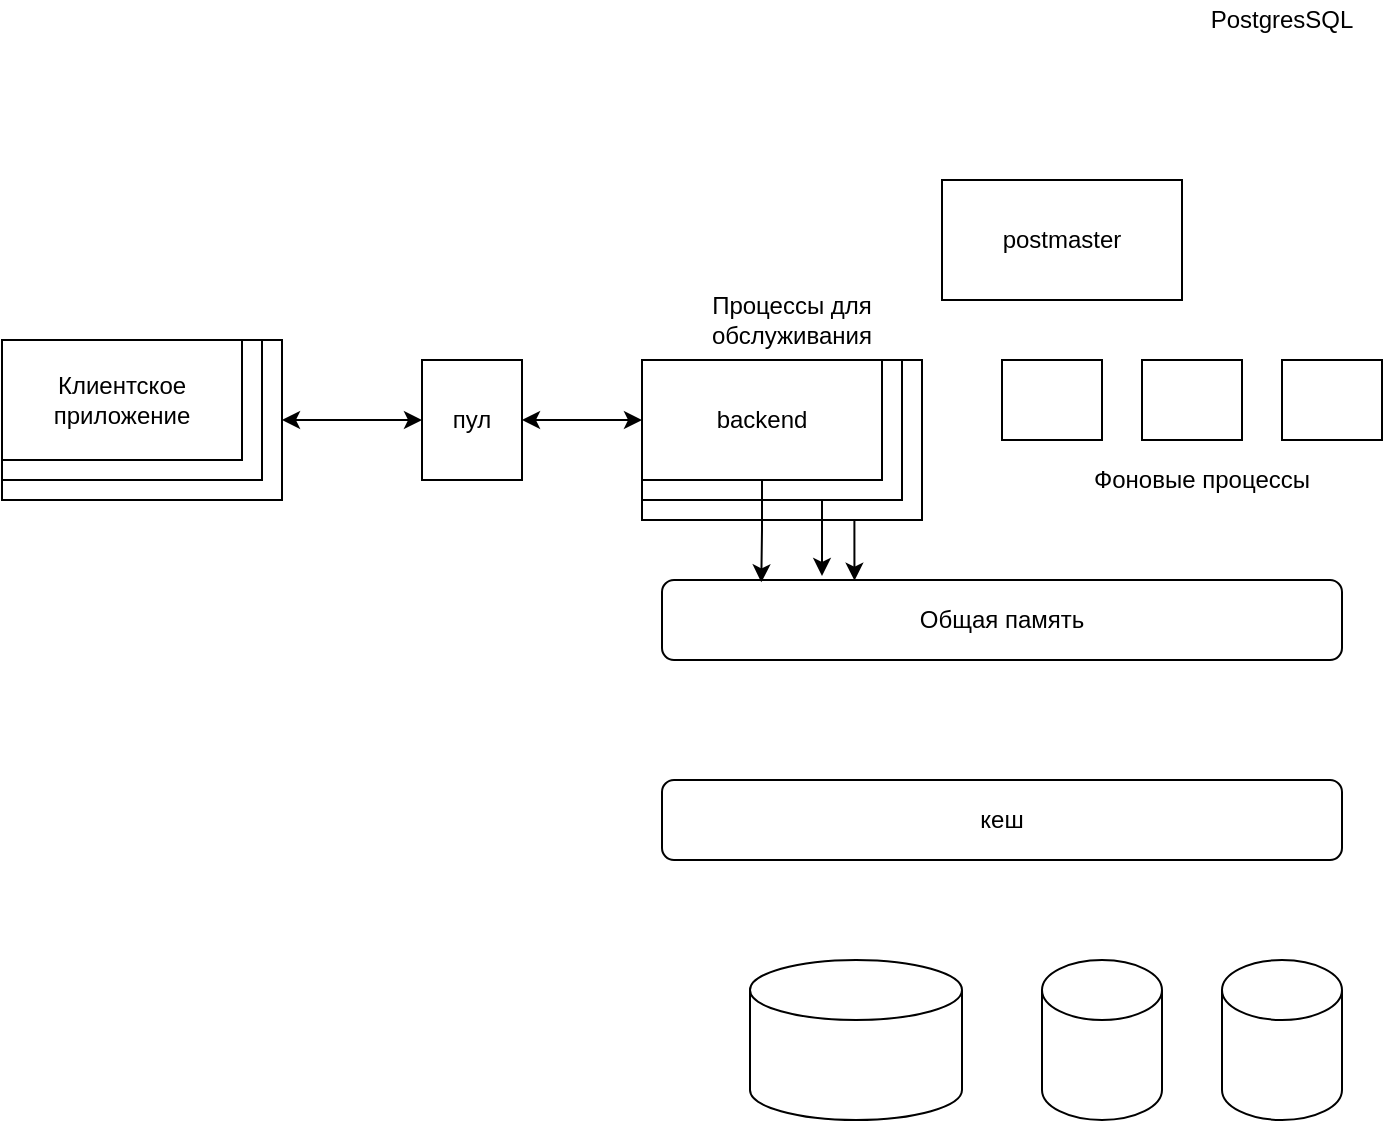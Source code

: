 <mxfile version="14.4.3" type="device"><diagram id="sbL9OGYPfWX6JOh4Q0IF" name="Страница 1"><mxGraphModel dx="652" dy="638" grid="1" gridSize="10" guides="1" tooltips="1" connect="1" arrows="1" fold="1" page="1" pageScale="1" pageWidth="827" pageHeight="1169" math="0" shadow="0"><root><mxCell id="0"/><mxCell id="1" parent="0"/><mxCell id="w_hYzJu5zJdGIry85OLx-1" value="Клиентское приложение" style="rounded=0;whiteSpace=wrap;html=1;" vertex="1" parent="1"><mxGeometry x="70" y="270" width="120" height="60" as="geometry"/></mxCell><mxCell id="w_hYzJu5zJdGIry85OLx-2" value="" style="rounded=0;whiteSpace=wrap;html=1;fillColor=none;" vertex="1" parent="1"><mxGeometry x="70" y="270" width="130" height="70" as="geometry"/></mxCell><mxCell id="w_hYzJu5zJdGIry85OLx-3" value="" style="rounded=0;whiteSpace=wrap;html=1;fillColor=none;" vertex="1" parent="1"><mxGeometry x="70" y="270" width="140" height="80" as="geometry"/></mxCell><mxCell id="w_hYzJu5zJdGIry85OLx-15" style="edgeStyle=orthogonalEdgeStyle;rounded=0;orthogonalLoop=1;jettySize=auto;html=1;entryX=0.146;entryY=0.029;entryDx=0;entryDy=0;entryPerimeter=0;" edge="1" parent="1" source="w_hYzJu5zJdGIry85OLx-4" target="w_hYzJu5zJdGIry85OLx-14"><mxGeometry relative="1" as="geometry"/></mxCell><mxCell id="w_hYzJu5zJdGIry85OLx-4" value="backend" style="rounded=0;whiteSpace=wrap;html=1;fillColor=none;" vertex="1" parent="1"><mxGeometry x="390" y="280" width="120" height="60" as="geometry"/></mxCell><mxCell id="w_hYzJu5zJdGIry85OLx-5" value="postmaster" style="rounded=0;whiteSpace=wrap;html=1;fillColor=none;" vertex="1" parent="1"><mxGeometry x="540" y="190" width="120" height="60" as="geometry"/></mxCell><mxCell id="w_hYzJu5zJdGIry85OLx-6" value="" style="rounded=0;whiteSpace=wrap;html=1;fillColor=none;" vertex="1" parent="1"><mxGeometry x="710" y="280" width="50" height="40" as="geometry"/></mxCell><mxCell id="w_hYzJu5zJdGIry85OLx-7" value="" style="rounded=0;whiteSpace=wrap;html=1;fillColor=none;" vertex="1" parent="1"><mxGeometry x="640" y="280" width="50" height="40" as="geometry"/></mxCell><mxCell id="w_hYzJu5zJdGIry85OLx-8" value="" style="rounded=0;whiteSpace=wrap;html=1;fillColor=none;" vertex="1" parent="1"><mxGeometry x="570" y="280" width="50" height="40" as="geometry"/></mxCell><mxCell id="w_hYzJu5zJdGIry85OLx-41" style="edgeStyle=orthogonalEdgeStyle;rounded=0;orthogonalLoop=1;jettySize=auto;html=1;entryX=0;entryY=0.375;entryDx=0;entryDy=0;entryPerimeter=0;startArrow=classic;startFill=1;" edge="1" parent="1" source="w_hYzJu5zJdGIry85OLx-10" target="w_hYzJu5zJdGIry85OLx-17"><mxGeometry relative="1" as="geometry"/></mxCell><mxCell id="w_hYzJu5zJdGIry85OLx-10" value="пул" style="rounded=0;whiteSpace=wrap;html=1;fillColor=none;" vertex="1" parent="1"><mxGeometry x="280" y="280" width="50" height="60" as="geometry"/></mxCell><mxCell id="w_hYzJu5zJdGIry85OLx-12" value="PostgresSQL" style="text;html=1;strokeColor=none;fillColor=none;align=center;verticalAlign=middle;whiteSpace=wrap;rounded=0;" vertex="1" parent="1"><mxGeometry x="690" y="100" width="40" height="20" as="geometry"/></mxCell><mxCell id="w_hYzJu5zJdGIry85OLx-13" value="Фоновые процессы" style="text;html=1;strokeColor=none;fillColor=none;align=center;verticalAlign=middle;whiteSpace=wrap;rounded=0;" vertex="1" parent="1"><mxGeometry x="600" y="330" width="140" height="20" as="geometry"/></mxCell><mxCell id="w_hYzJu5zJdGIry85OLx-14" value="Общая память" style="rounded=1;whiteSpace=wrap;html=1;fillColor=none;" vertex="1" parent="1"><mxGeometry x="400" y="390" width="340" height="40" as="geometry"/></mxCell><mxCell id="w_hYzJu5zJdGIry85OLx-22" style="edgeStyle=orthogonalEdgeStyle;rounded=0;orthogonalLoop=1;jettySize=auto;html=1;exitX=0.75;exitY=1;exitDx=0;exitDy=0;" edge="1" parent="1" source="w_hYzJu5zJdGIry85OLx-16"><mxGeometry relative="1" as="geometry"><mxPoint x="480" y="388" as="targetPoint"/><Array as="points"><mxPoint x="480" y="350"/><mxPoint x="480" y="388"/></Array></mxGeometry></mxCell><mxCell id="w_hYzJu5zJdGIry85OLx-16" value="" style="rounded=0;whiteSpace=wrap;html=1;fillColor=none;" vertex="1" parent="1"><mxGeometry x="390" y="280" width="130" height="70" as="geometry"/></mxCell><mxCell id="w_hYzJu5zJdGIry85OLx-21" style="edgeStyle=orthogonalEdgeStyle;rounded=0;orthogonalLoop=1;jettySize=auto;html=1;exitX=0.75;exitY=1;exitDx=0;exitDy=0;entryX=0.283;entryY=0.008;entryDx=0;entryDy=0;entryPerimeter=0;" edge="1" parent="1" source="w_hYzJu5zJdGIry85OLx-17" target="w_hYzJu5zJdGIry85OLx-14"><mxGeometry relative="1" as="geometry"/></mxCell><mxCell id="w_hYzJu5zJdGIry85OLx-17" value="" style="rounded=0;whiteSpace=wrap;html=1;fillColor=none;" vertex="1" parent="1"><mxGeometry x="390" y="280" width="140" height="80" as="geometry"/></mxCell><mxCell id="w_hYzJu5zJdGIry85OLx-23" value="кеш" style="rounded=1;whiteSpace=wrap;html=1;fillColor=none;" vertex="1" parent="1"><mxGeometry x="400" y="490" width="340" height="40" as="geometry"/></mxCell><mxCell id="w_hYzJu5zJdGIry85OLx-24" value="" style="shape=cylinder3;whiteSpace=wrap;html=1;boundedLbl=1;backgroundOutline=1;size=15;fillColor=none;" vertex="1" parent="1"><mxGeometry x="444" y="580" width="106" height="80" as="geometry"/></mxCell><mxCell id="w_hYzJu5zJdGIry85OLx-25" value="" style="shape=cylinder3;whiteSpace=wrap;html=1;boundedLbl=1;backgroundOutline=1;size=15;fillColor=none;" vertex="1" parent="1"><mxGeometry x="590" y="580" width="60" height="80" as="geometry"/></mxCell><mxCell id="w_hYzJu5zJdGIry85OLx-26" value="" style="shape=cylinder3;whiteSpace=wrap;html=1;boundedLbl=1;backgroundOutline=1;size=15;fillColor=none;" vertex="1" parent="1"><mxGeometry x="680" y="580" width="60" height="80" as="geometry"/></mxCell><mxCell id="w_hYzJu5zJdGIry85OLx-40" value="" style="endArrow=classic;startArrow=classic;html=1;exitX=1;exitY=0.5;exitDx=0;exitDy=0;entryX=0;entryY=0.5;entryDx=0;entryDy=0;" edge="1" parent="1" source="w_hYzJu5zJdGIry85OLx-3" target="w_hYzJu5zJdGIry85OLx-10"><mxGeometry width="50" height="50" relative="1" as="geometry"><mxPoint x="330" y="380" as="sourcePoint"/><mxPoint x="380" y="330" as="targetPoint"/></mxGeometry></mxCell><mxCell id="w_hYzJu5zJdGIry85OLx-42" value="Процессы для обслуживания" style="text;html=1;strokeColor=none;fillColor=none;align=center;verticalAlign=middle;whiteSpace=wrap;rounded=0;" vertex="1" parent="1"><mxGeometry x="400" y="250" width="130" height="20" as="geometry"/></mxCell></root></mxGraphModel></diagram></mxfile>
